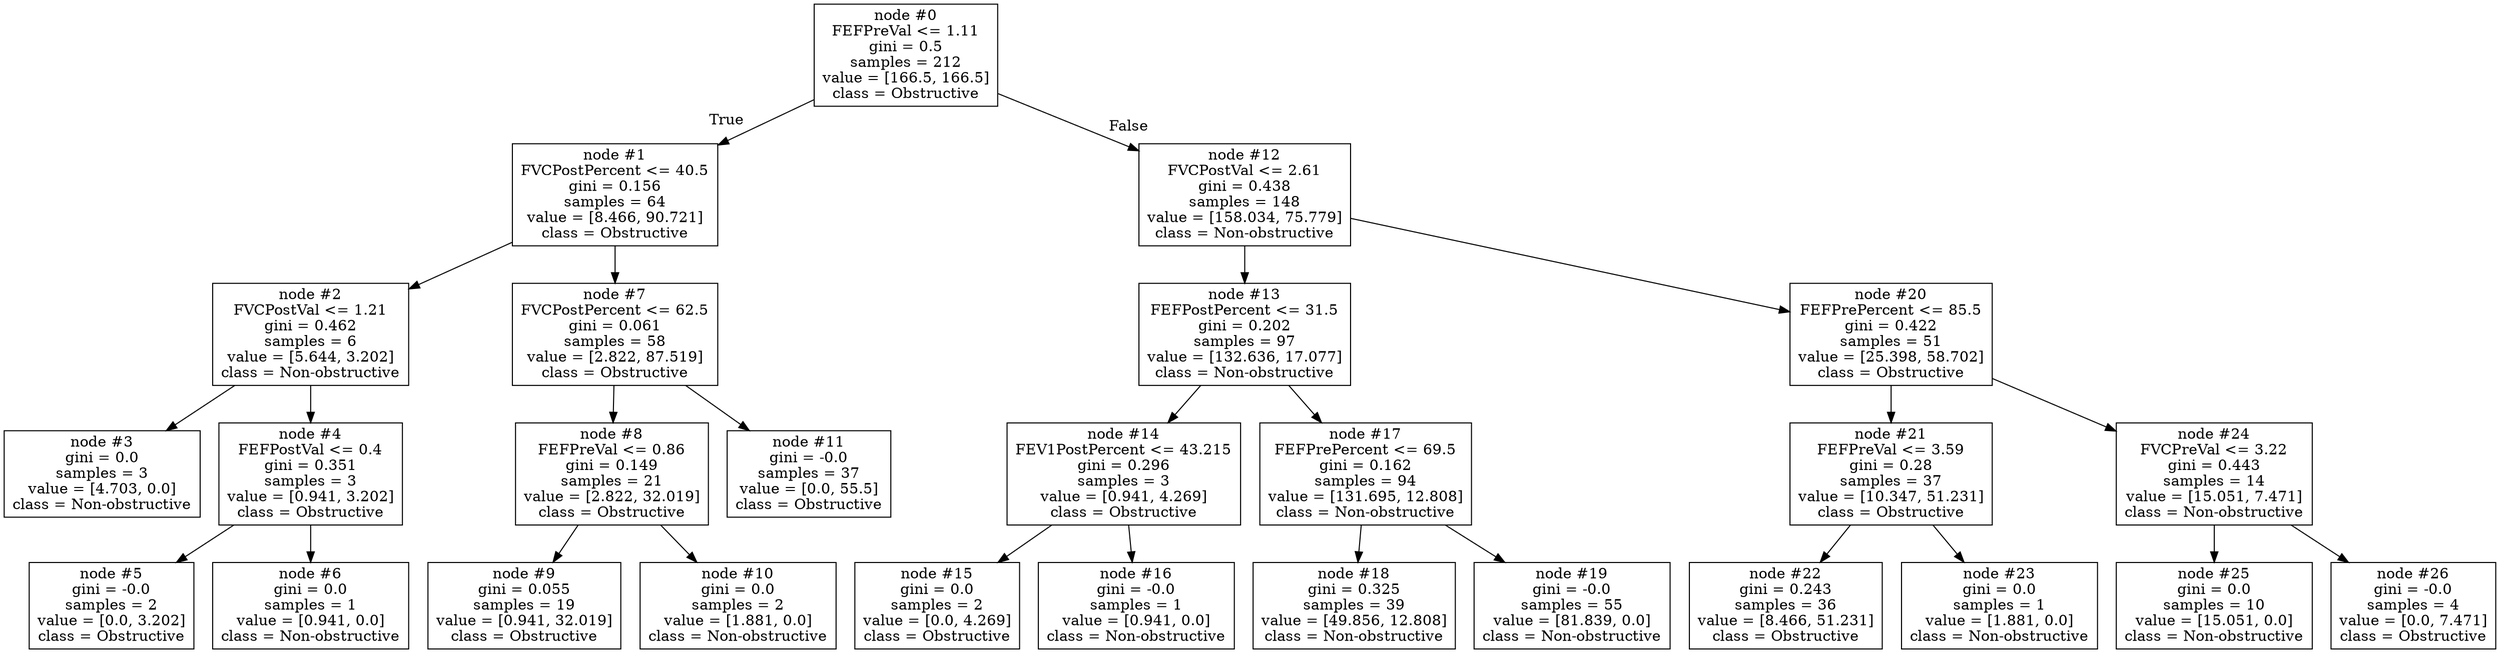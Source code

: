 digraph Tree {
node [shape=box] ;
0 [label="node #0\nFEFPreVal <= 1.11\ngini = 0.5\nsamples = 212\nvalue = [166.5, 166.5]\nclass = Obstructive"] ;
1 [label="node #1\nFVCPostPercent <= 40.5\ngini = 0.156\nsamples = 64\nvalue = [8.466, 90.721]\nclass = Obstructive"] ;
0 -> 1 [labeldistance=2.5, labelangle=45, headlabel="True"] ;
2 [label="node #2\nFVCPostVal <= 1.21\ngini = 0.462\nsamples = 6\nvalue = [5.644, 3.202]\nclass = Non-obstructive"] ;
1 -> 2 ;
3 [label="node #3\ngini = 0.0\nsamples = 3\nvalue = [4.703, 0.0]\nclass = Non-obstructive"] ;
2 -> 3 ;
4 [label="node #4\nFEFPostVal <= 0.4\ngini = 0.351\nsamples = 3\nvalue = [0.941, 3.202]\nclass = Obstructive"] ;
2 -> 4 ;
5 [label="node #5\ngini = -0.0\nsamples = 2\nvalue = [0.0, 3.202]\nclass = Obstructive"] ;
4 -> 5 ;
6 [label="node #6\ngini = 0.0\nsamples = 1\nvalue = [0.941, 0.0]\nclass = Non-obstructive"] ;
4 -> 6 ;
7 [label="node #7\nFVCPostPercent <= 62.5\ngini = 0.061\nsamples = 58\nvalue = [2.822, 87.519]\nclass = Obstructive"] ;
1 -> 7 ;
8 [label="node #8\nFEFPreVal <= 0.86\ngini = 0.149\nsamples = 21\nvalue = [2.822, 32.019]\nclass = Obstructive"] ;
7 -> 8 ;
9 [label="node #9\ngini = 0.055\nsamples = 19\nvalue = [0.941, 32.019]\nclass = Obstructive"] ;
8 -> 9 ;
10 [label="node #10\ngini = 0.0\nsamples = 2\nvalue = [1.881, 0.0]\nclass = Non-obstructive"] ;
8 -> 10 ;
11 [label="node #11\ngini = -0.0\nsamples = 37\nvalue = [0.0, 55.5]\nclass = Obstructive"] ;
7 -> 11 ;
12 [label="node #12\nFVCPostVal <= 2.61\ngini = 0.438\nsamples = 148\nvalue = [158.034, 75.779]\nclass = Non-obstructive"] ;
0 -> 12 [labeldistance=2.5, labelangle=-45, headlabel="False"] ;
13 [label="node #13\nFEFPostPercent <= 31.5\ngini = 0.202\nsamples = 97\nvalue = [132.636, 17.077]\nclass = Non-obstructive"] ;
12 -> 13 ;
14 [label="node #14\nFEV1PostPercent <= 43.215\ngini = 0.296\nsamples = 3\nvalue = [0.941, 4.269]\nclass = Obstructive"] ;
13 -> 14 ;
15 [label="node #15\ngini = 0.0\nsamples = 2\nvalue = [0.0, 4.269]\nclass = Obstructive"] ;
14 -> 15 ;
16 [label="node #16\ngini = -0.0\nsamples = 1\nvalue = [0.941, 0.0]\nclass = Non-obstructive"] ;
14 -> 16 ;
17 [label="node #17\nFEFPrePercent <= 69.5\ngini = 0.162\nsamples = 94\nvalue = [131.695, 12.808]\nclass = Non-obstructive"] ;
13 -> 17 ;
18 [label="node #18\ngini = 0.325\nsamples = 39\nvalue = [49.856, 12.808]\nclass = Non-obstructive"] ;
17 -> 18 ;
19 [label="node #19\ngini = -0.0\nsamples = 55\nvalue = [81.839, 0.0]\nclass = Non-obstructive"] ;
17 -> 19 ;
20 [label="node #20\nFEFPrePercent <= 85.5\ngini = 0.422\nsamples = 51\nvalue = [25.398, 58.702]\nclass = Obstructive"] ;
12 -> 20 ;
21 [label="node #21\nFEFPreVal <= 3.59\ngini = 0.28\nsamples = 37\nvalue = [10.347, 51.231]\nclass = Obstructive"] ;
20 -> 21 ;
22 [label="node #22\ngini = 0.243\nsamples = 36\nvalue = [8.466, 51.231]\nclass = Obstructive"] ;
21 -> 22 ;
23 [label="node #23\ngini = 0.0\nsamples = 1\nvalue = [1.881, 0.0]\nclass = Non-obstructive"] ;
21 -> 23 ;
24 [label="node #24\nFVCPreVal <= 3.22\ngini = 0.443\nsamples = 14\nvalue = [15.051, 7.471]\nclass = Non-obstructive"] ;
20 -> 24 ;
25 [label="node #25\ngini = 0.0\nsamples = 10\nvalue = [15.051, 0.0]\nclass = Non-obstructive"] ;
24 -> 25 ;
26 [label="node #26\ngini = -0.0\nsamples = 4\nvalue = [0.0, 7.471]\nclass = Obstructive"] ;
24 -> 26 ;
}